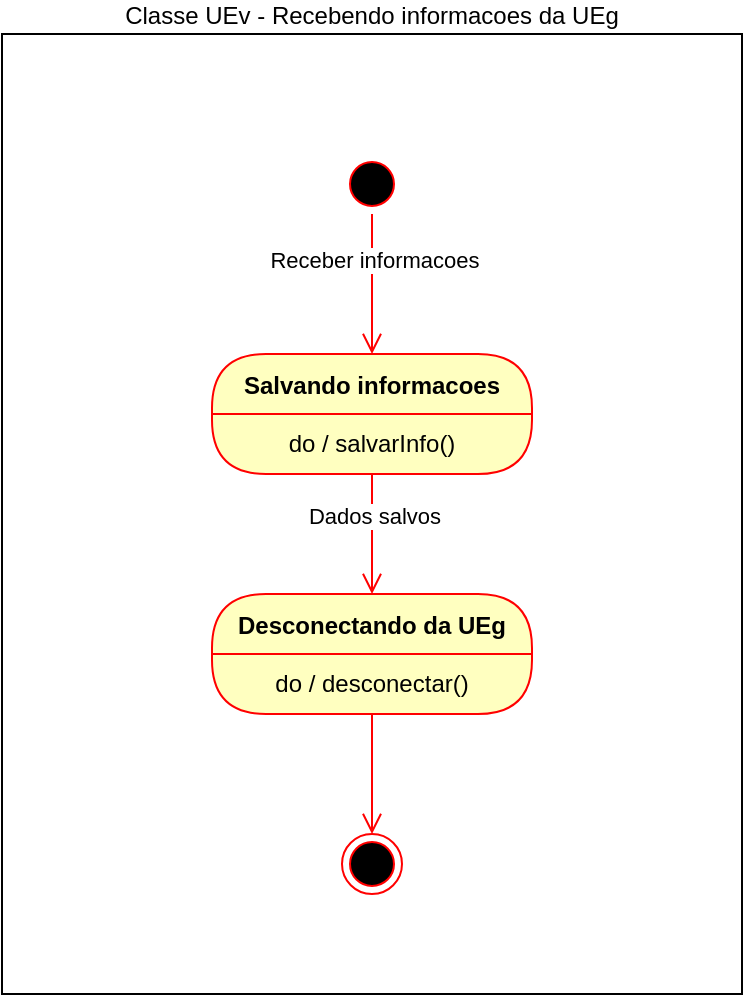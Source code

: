 <mxfile version="28.2.5">
  <diagram name="Page-1" id="v3V3txCWNmL5Hw5-daXN">
    <mxGraphModel dx="1406" dy="769" grid="1" gridSize="10" guides="1" tooltips="1" connect="1" arrows="1" fold="1" page="1" pageScale="1" pageWidth="850" pageHeight="1100" math="0" shadow="0">
      <root>
        <mxCell id="0" />
        <mxCell id="1" parent="0" />
        <mxCell id="5ORLFQjuP2CH44EKU18F-1" value="" style="ellipse;html=1;shape=startState;fillColor=#000000;strokeColor=#ff0000;" vertex="1" parent="1">
          <mxGeometry x="410" y="200" width="30" height="30" as="geometry" />
        </mxCell>
        <mxCell id="5ORLFQjuP2CH44EKU18F-2" value="" style="edgeStyle=orthogonalEdgeStyle;html=1;verticalAlign=bottom;endArrow=open;endSize=8;strokeColor=#ff0000;rounded=0;entryX=0.5;entryY=0;entryDx=0;entryDy=0;" edge="1" source="5ORLFQjuP2CH44EKU18F-1" parent="1" target="5ORLFQjuP2CH44EKU18F-3">
          <mxGeometry relative="1" as="geometry">
            <mxPoint x="425" y="290" as="targetPoint" />
          </mxGeometry>
        </mxCell>
        <mxCell id="5ORLFQjuP2CH44EKU18F-6" value="Receber informacoes" style="edgeLabel;html=1;align=center;verticalAlign=middle;resizable=0;points=[];" vertex="1" connectable="0" parent="5ORLFQjuP2CH44EKU18F-2">
          <mxGeometry x="-0.343" y="1" relative="1" as="geometry">
            <mxPoint as="offset" />
          </mxGeometry>
        </mxCell>
        <mxCell id="5ORLFQjuP2CH44EKU18F-3" value="Salvando informacoes" style="swimlane;fontStyle=1;align=center;verticalAlign=middle;childLayout=stackLayout;horizontal=1;startSize=30;horizontalStack=0;resizeParent=0;resizeLast=1;container=0;fontColor=#000000;collapsible=0;rounded=1;arcSize=30;strokeColor=#ff0000;fillColor=#ffffc0;swimlaneFillColor=#ffffc0;dropTarget=0;" vertex="1" parent="1">
          <mxGeometry x="345" y="300" width="160" height="60" as="geometry" />
        </mxCell>
        <mxCell id="5ORLFQjuP2CH44EKU18F-4" value="do / salvarInfo()" style="text;html=1;strokeColor=none;fillColor=none;align=center;verticalAlign=middle;spacingLeft=4;spacingRight=4;whiteSpace=wrap;overflow=hidden;rotatable=0;fontColor=#000000;" vertex="1" parent="5ORLFQjuP2CH44EKU18F-3">
          <mxGeometry y="30" width="160" height="30" as="geometry" />
        </mxCell>
        <mxCell id="5ORLFQjuP2CH44EKU18F-5" value="Dados salvos" style="edgeStyle=orthogonalEdgeStyle;html=1;verticalAlign=bottom;endArrow=open;endSize=8;strokeColor=#ff0000;rounded=0;" edge="1" source="5ORLFQjuP2CH44EKU18F-3" parent="1">
          <mxGeometry relative="1" as="geometry">
            <mxPoint x="425" y="420" as="targetPoint" />
          </mxGeometry>
        </mxCell>
        <mxCell id="5ORLFQjuP2CH44EKU18F-7" value="Desconectando da UEg" style="swimlane;fontStyle=1;align=center;verticalAlign=middle;childLayout=stackLayout;horizontal=1;startSize=30;horizontalStack=0;resizeParent=0;resizeLast=1;container=0;fontColor=#000000;collapsible=0;rounded=1;arcSize=30;strokeColor=#ff0000;fillColor=#ffffc0;swimlaneFillColor=#ffffc0;dropTarget=0;" vertex="1" parent="1">
          <mxGeometry x="345" y="420" width="160" height="60" as="geometry" />
        </mxCell>
        <mxCell id="5ORLFQjuP2CH44EKU18F-8" value="do / desconectar()" style="text;html=1;strokeColor=none;fillColor=none;align=center;verticalAlign=middle;spacingLeft=4;spacingRight=4;whiteSpace=wrap;overflow=hidden;rotatable=0;fontColor=#000000;" vertex="1" parent="5ORLFQjuP2CH44EKU18F-7">
          <mxGeometry y="30" width="160" height="30" as="geometry" />
        </mxCell>
        <mxCell id="5ORLFQjuP2CH44EKU18F-9" value="" style="edgeStyle=orthogonalEdgeStyle;html=1;verticalAlign=bottom;endArrow=open;endSize=8;strokeColor=#ff0000;rounded=0;" edge="1" source="5ORLFQjuP2CH44EKU18F-7" parent="1">
          <mxGeometry relative="1" as="geometry">
            <mxPoint x="425" y="540" as="targetPoint" />
          </mxGeometry>
        </mxCell>
        <mxCell id="5ORLFQjuP2CH44EKU18F-11" value="" style="ellipse;html=1;shape=endState;fillColor=#000000;strokeColor=#ff0000;" vertex="1" parent="1">
          <mxGeometry x="410" y="540" width="30" height="30" as="geometry" />
        </mxCell>
        <mxCell id="5ORLFQjuP2CH44EKU18F-12" value="Classe UEv - Recebendo informacoes da UEg" style="rounded=0;whiteSpace=wrap;html=1;fillColor=none;labelPosition=center;verticalLabelPosition=top;align=center;verticalAlign=bottom;" vertex="1" parent="1">
          <mxGeometry x="240" y="140" width="370" height="480" as="geometry" />
        </mxCell>
      </root>
    </mxGraphModel>
  </diagram>
</mxfile>
